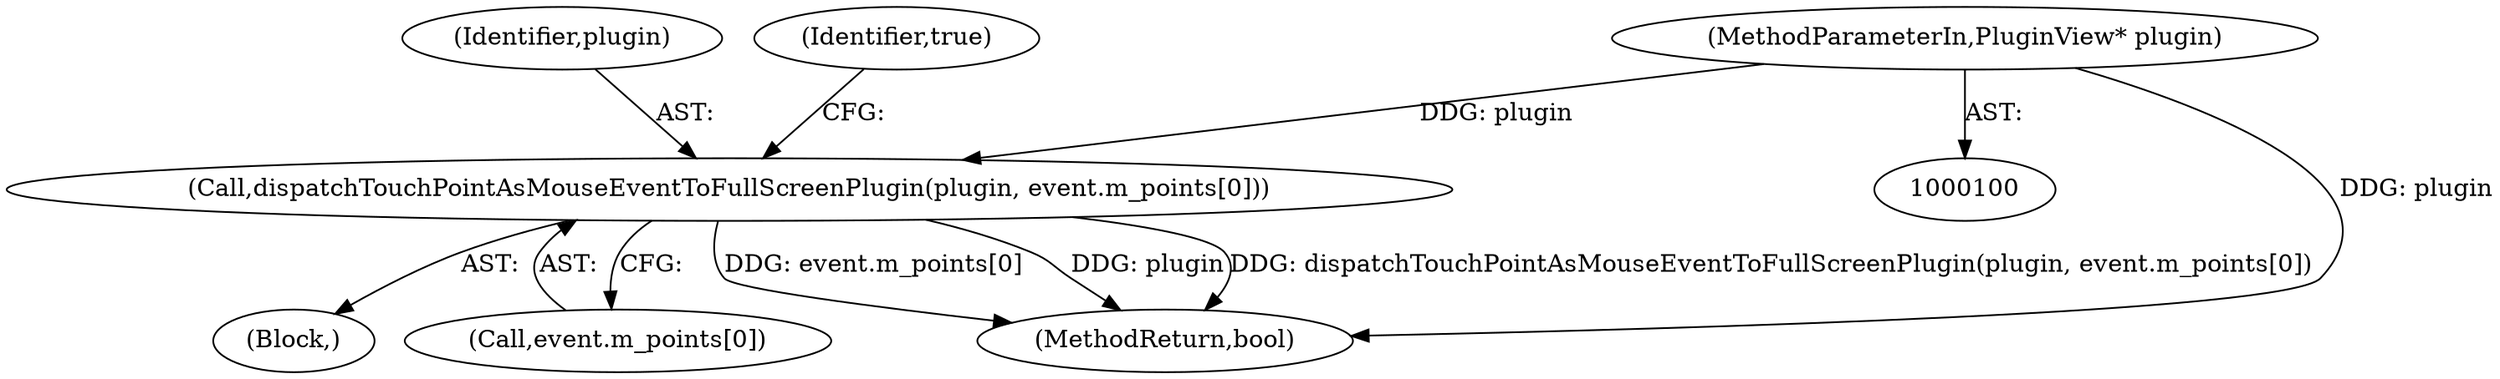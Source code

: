 digraph "0_Chrome_d345af9ed62ee5f431be327967f41c3cc3fe936a_0@array" {
"1000264" [label="(Call,dispatchTouchPointAsMouseEventToFullScreenPlugin(plugin, event.m_points[0]))"];
"1000101" [label="(MethodParameterIn,PluginView* plugin)"];
"1000264" [label="(Call,dispatchTouchPointAsMouseEventToFullScreenPlugin(plugin, event.m_points[0]))"];
"1000265" [label="(Identifier,plugin)"];
"1000266" [label="(Call,event.m_points[0])"];
"1000272" [label="(Identifier,true)"];
"1000103" [label="(Block,)"];
"1000101" [label="(MethodParameterIn,PluginView* plugin)"];
"1000273" [label="(MethodReturn,bool)"];
"1000264" -> "1000103"  [label="AST: "];
"1000264" -> "1000266"  [label="CFG: "];
"1000265" -> "1000264"  [label="AST: "];
"1000266" -> "1000264"  [label="AST: "];
"1000272" -> "1000264"  [label="CFG: "];
"1000264" -> "1000273"  [label="DDG: plugin"];
"1000264" -> "1000273"  [label="DDG: dispatchTouchPointAsMouseEventToFullScreenPlugin(plugin, event.m_points[0])"];
"1000264" -> "1000273"  [label="DDG: event.m_points[0]"];
"1000101" -> "1000264"  [label="DDG: plugin"];
"1000101" -> "1000100"  [label="AST: "];
"1000101" -> "1000273"  [label="DDG: plugin"];
}

